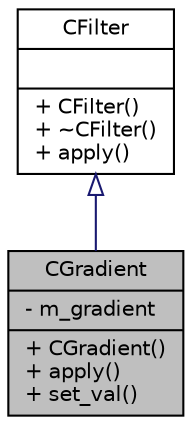 digraph "CGradient"
{
 // LATEX_PDF_SIZE
  edge [fontname="Helvetica",fontsize="10",labelfontname="Helvetica",labelfontsize="10"];
  node [fontname="Helvetica",fontsize="10",shape=record];
  Node1 [label="{CGradient\n|- m_gradient\l|+ CGradient()\l+ apply()\l+ set_val()\l}",height=0.2,width=0.4,color="black", fillcolor="grey75", style="filled", fontcolor="black",tooltip=" "];
  Node2 -> Node1 [dir="back",color="midnightblue",fontsize="10",style="solid",arrowtail="onormal"];
  Node2 [label="{CFilter\n||+ CFilter()\l+ ~CFilter()\l+ apply()\l}",height=0.2,width=0.4,color="black", fillcolor="white", style="filled",URL="$classCFilter.html",tooltip=" "];
}
